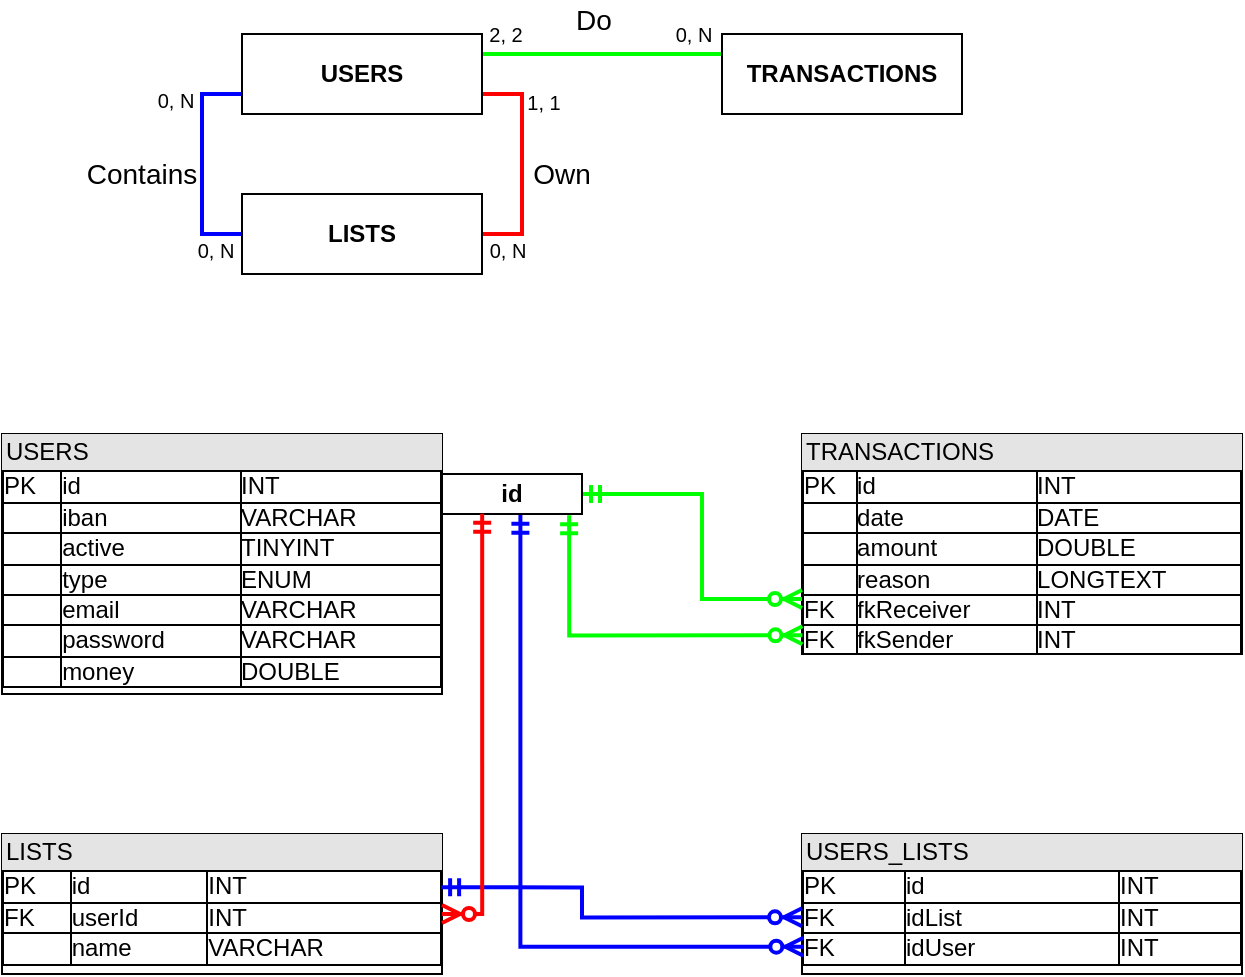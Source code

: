 <mxfile version="12.4.2" type="device" pages="1"><diagram id="ID-jtxy3udIeOUy5Kgvd" name="Page-1"><mxGraphModel dx="749" dy="556" grid="1" gridSize="10" guides="1" tooltips="1" connect="1" arrows="1" fold="1" page="1" pageScale="1" pageWidth="827" pageHeight="1169" math="0" shadow="0"><root><mxCell id="0"/><mxCell id="1" parent="0"/><mxCell id="7dgJWwo_ZDyBxCS1-U-Y-3" style="edgeStyle=orthogonalEdgeStyle;rounded=0;orthogonalLoop=1;jettySize=auto;html=1;exitX=0;exitY=0.75;exitDx=0;exitDy=0;entryX=0;entryY=0.5;entryDx=0;entryDy=0;startArrow=none;startFill=0;endArrow=none;endFill=0;strokeColor=#0000FF;strokeWidth=2;" edge="1" parent="1" source="a1BXvCwBfkuIup8PdiCX-1" target="xw9zMnuqr5ocWsE7yeTE-10"><mxGeometry relative="1" as="geometry"><Array as="points"><mxPoint x="180" y="110"/><mxPoint x="180" y="180"/></Array></mxGeometry></mxCell><mxCell id="7dgJWwo_ZDyBxCS1-U-Y-4" style="edgeStyle=orthogonalEdgeStyle;rounded=0;orthogonalLoop=1;jettySize=auto;html=1;exitX=1;exitY=0.25;exitDx=0;exitDy=0;entryX=0;entryY=0.25;entryDx=0;entryDy=0;startArrow=none;startFill=0;endArrow=none;endFill=0;strokeColor=#00FF00;strokeWidth=2;" edge="1" parent="1" source="a1BXvCwBfkuIup8PdiCX-1" target="Z872bIaQrEAfdKdzAEJT-2"><mxGeometry relative="1" as="geometry"/></mxCell><mxCell id="7dgJWwo_ZDyBxCS1-U-Y-5" style="edgeStyle=orthogonalEdgeStyle;rounded=0;orthogonalLoop=1;jettySize=auto;html=1;exitX=1;exitY=0.75;exitDx=0;exitDy=0;entryX=1;entryY=0.5;entryDx=0;entryDy=0;startArrow=none;startFill=0;endArrow=none;endFill=0;strokeColor=#FF0000;strokeWidth=2;" edge="1" parent="1" source="a1BXvCwBfkuIup8PdiCX-1" target="xw9zMnuqr5ocWsE7yeTE-10"><mxGeometry relative="1" as="geometry"/></mxCell><mxCell id="a1BXvCwBfkuIup8PdiCX-1" value="&lt;font color=&quot;#000000&quot;&gt;USERS&lt;/font&gt;" style="rounded=0;whiteSpace=wrap;html=1;fillColor=#ffffff;fontStyle=1;strokeColor=#000000;" parent="1" vertex="1"><mxGeometry x="200" y="80" width="120" height="40" as="geometry"/></mxCell><mxCell id="a1BXvCwBfkuIup8PdiCX-16" value="Do" style="text;html=1;strokeColor=none;fillColor=none;align=center;verticalAlign=middle;whiteSpace=wrap;rounded=0;fontSize=14;" parent="1" vertex="1"><mxGeometry x="356" y="63" width="40" height="20" as="geometry"/></mxCell><mxCell id="a1BXvCwBfkuIup8PdiCX-21" value="&lt;div style=&quot;box-sizing: border-box ; width: 100% ; background: rgb(228 , 228 , 228) ; padding: 2px ; line-height: 120%&quot;&gt;USERS&lt;/div&gt;&lt;table style=&quot;width: 100% ; font-size: 1em ; border: 1px solid rgb(0 , 0 , 0) ; border-collapse: collapse&quot; cellpadding=&quot;0&quot; cellspacing=&quot;0&quot; border=&quot;1&quot;&gt;&lt;tbody&gt;&lt;tr&gt;&lt;td&gt;PK&lt;/td&gt;&lt;td&gt;id&lt;/td&gt;&lt;td&gt;INT&lt;/td&gt;&lt;/tr&gt;&lt;tr&gt;&lt;td&gt;&lt;br&gt;&lt;/td&gt;&lt;td&gt;iban&lt;/td&gt;&lt;td&gt;VARCHAR&lt;/td&gt;&lt;/tr&gt;&lt;tr&gt;&lt;td&gt;&lt;br&gt;&lt;/td&gt;&lt;td&gt;active&lt;/td&gt;&lt;td&gt;TINYINT&lt;/td&gt;&lt;/tr&gt;&lt;tr&gt;&lt;td&gt;&lt;br&gt;&lt;/td&gt;&lt;td&gt;type&lt;/td&gt;&lt;td&gt;ENUM&lt;/td&gt;&lt;/tr&gt;&lt;tr&gt;&lt;td&gt;&lt;br&gt;&lt;/td&gt;&lt;td&gt;email&lt;/td&gt;&lt;td&gt;VARCHAR&lt;/td&gt;&lt;/tr&gt;&lt;tr&gt;&lt;td&gt;&lt;br&gt;&lt;/td&gt;&lt;td&gt;password&lt;/td&gt;&lt;td&gt;VARCHAR&lt;/td&gt;&lt;/tr&gt;&lt;tr&gt;&lt;td&gt;&lt;br&gt;&lt;/td&gt;&lt;td&gt;money&lt;/td&gt;&lt;td&gt;DOUBLE&lt;/td&gt;&lt;/tr&gt;&lt;/tbody&gt;&lt;/table&gt;" style="verticalAlign=top;align=left;overflow=fill;html=1;rounded=0;fillColor=#ffffff;comic=0;strokeColor=#000000;horizontal=1;fontFamily=Helvetica;spacing=0;" parent="1" vertex="1"><mxGeometry x="80" y="280" width="220" height="130" as="geometry"/></mxCell><mxCell id="Z872bIaQrEAfdKdzAEJT-2" value="&lt;font color=&quot;#000000&quot;&gt;TRANSACTIONS&lt;/font&gt;" style="rounded=0;whiteSpace=wrap;html=1;fillColor=#ffffff;fontStyle=1;strokeColor=#000000;" parent="1" vertex="1"><mxGeometry x="440" y="80" width="120" height="40" as="geometry"/></mxCell><mxCell id="Z872bIaQrEAfdKdzAEJT-3" value="&lt;div style=&quot;box-sizing: border-box ; width: 100% ; background: rgb(228 , 228 , 228) ; padding: 2px ; line-height: 120%&quot;&gt;TRANSACTIONS&lt;/div&gt;&lt;table style=&quot;width: 100% ; font-size: 1em ; border: 1px solid rgb(0 , 0 , 0) ; border-collapse: collapse&quot; cellpadding=&quot;0&quot; cellspacing=&quot;0&quot; border=&quot;1&quot;&gt;&lt;tbody&gt;&lt;tr&gt;&lt;td&gt;PK&lt;/td&gt;&lt;td&gt;id&lt;/td&gt;&lt;td&gt;INT&lt;/td&gt;&lt;/tr&gt;&lt;tr&gt;&lt;td&gt;&lt;br&gt;&lt;/td&gt;&lt;td&gt;date&lt;/td&gt;&lt;td&gt;DATE&lt;/td&gt;&lt;/tr&gt;&lt;tr&gt;&lt;td&gt;&lt;br&gt;&lt;/td&gt;&lt;td&gt;amount&lt;/td&gt;&lt;td&gt;DOUBLE&lt;/td&gt;&lt;/tr&gt;&lt;tr&gt;&lt;td&gt;&lt;br&gt;&lt;/td&gt;&lt;td&gt;reason&lt;/td&gt;&lt;td&gt;LONGTEXT&lt;/td&gt;&lt;/tr&gt;&lt;tr&gt;&lt;td&gt;FK&lt;/td&gt;&lt;td&gt;fkReceiver&lt;/td&gt;&lt;td&gt;INT&lt;/td&gt;&lt;/tr&gt;&lt;tr&gt;&lt;td&gt;FK&lt;/td&gt;&lt;td&gt;fkSender&lt;/td&gt;&lt;td&gt;INT&lt;/td&gt;&lt;/tr&gt;&lt;/tbody&gt;&lt;/table&gt;" style="verticalAlign=top;align=left;overflow=fill;html=1;rounded=0;fillColor=#ffffff;comic=0;strokeColor=#000000;horizontal=1;fontFamily=Helvetica;spacing=0;" parent="1" vertex="1"><mxGeometry x="480" y="280" width="220" height="110" as="geometry"/></mxCell><mxCell id="Z872bIaQrEAfdKdzAEJT-4" style="edgeStyle=orthogonalEdgeStyle;rounded=0;html=1;startArrow=ERmandOne;startFill=0;endArrow=ERzeroToMany;endFill=1;jettySize=auto;orthogonalLoop=1;entryX=0;entryY=0.75;entryDx=0;entryDy=0;exitX=1;exitY=0.5;exitDx=0;exitDy=0;strokeColor=#00FF00;strokeWidth=2;" parent="1" source="xw9zMnuqr5ocWsE7yeTE-8" target="Z872bIaQrEAfdKdzAEJT-3" edge="1"><mxGeometry relative="1" as="geometry"><mxPoint x="375" y="260" as="sourcePoint"/><mxPoint x="410" y="410" as="targetPoint"/><Array as="points"><mxPoint x="430" y="310"/><mxPoint x="430" y="363"/></Array></mxGeometry></mxCell><mxCell id="Z872bIaQrEAfdKdzAEJT-5" style="edgeStyle=orthogonalEdgeStyle;rounded=0;html=1;entryX=0.001;entryY=0.915;startArrow=ERmandOne;startFill=0;endArrow=ERzeroToMany;endFill=1;jettySize=auto;orthogonalLoop=1;entryDx=0;entryDy=0;entryPerimeter=0;exitX=0.908;exitY=1.033;exitDx=0;exitDy=0;exitPerimeter=0;strokeWidth=2;strokeColor=#00FF00;" parent="1" source="xw9zMnuqr5ocWsE7yeTE-8" target="Z872bIaQrEAfdKdzAEJT-3" edge="1"><mxGeometry relative="1" as="geometry"><mxPoint x="360" y="300" as="sourcePoint"/><mxPoint x="410" y="420" as="targetPoint"/><Array as="points"><mxPoint x="364" y="381"/></Array></mxGeometry></mxCell><mxCell id="xw9zMnuqr5ocWsE7yeTE-1" value="&lt;div style=&quot;box-sizing: border-box ; width: 100% ; background: rgb(228 , 228 , 228) ; padding: 2px ; line-height: 120%&quot;&gt;LISTS&lt;/div&gt;&lt;table style=&quot;width: 100% ; font-size: 1em ; border: 1px solid rgb(0 , 0 , 0) ; border-collapse: collapse&quot; cellpadding=&quot;0&quot; cellspacing=&quot;0&quot; border=&quot;1&quot;&gt;&lt;tbody&gt;&lt;tr&gt;&lt;td&gt;PK&lt;/td&gt;&lt;td&gt;id&lt;/td&gt;&lt;td&gt;INT&lt;/td&gt;&lt;/tr&gt;&lt;tr&gt;&lt;td&gt;FK&lt;/td&gt;&lt;td&gt;userId&lt;/td&gt;&lt;td&gt;INT&lt;/td&gt;&lt;/tr&gt;&lt;tr&gt;&lt;td&gt;&lt;br&gt;&lt;/td&gt;&lt;td&gt;name&lt;/td&gt;&lt;td&gt;VARCHAR&lt;/td&gt;&lt;/tr&gt;&lt;/tbody&gt;&lt;/table&gt;" style="verticalAlign=top;align=left;overflow=fill;html=1;rounded=0;fillColor=#ffffff;comic=0;strokeColor=#000000;horizontal=1;fontFamily=Helvetica;spacing=0;" parent="1" vertex="1"><mxGeometry x="80" y="480" width="220" height="70" as="geometry"/></mxCell><mxCell id="xw9zMnuqr5ocWsE7yeTE-2" value="&lt;div style=&quot;box-sizing: border-box ; width: 100% ; background: rgb(228 , 228 , 228) ; padding: 2px ; line-height: 120%&quot;&gt;USERS_LISTS&lt;/div&gt;&lt;table style=&quot;width: 100% ; font-size: 1em ; border: 1px solid rgb(0 , 0 , 0) ; border-collapse: collapse&quot; cellpadding=&quot;0&quot; cellspacing=&quot;0&quot; border=&quot;1&quot;&gt;&lt;tbody&gt;&lt;tr&gt;&lt;td&gt;PK&lt;/td&gt;&lt;td&gt;id&lt;/td&gt;&lt;td&gt;INT&lt;/td&gt;&lt;/tr&gt;&lt;tr&gt;&lt;td&gt;FK&lt;/td&gt;&lt;td&gt;idList&lt;/td&gt;&lt;td&gt;INT&lt;/td&gt;&lt;/tr&gt;&lt;tr&gt;&lt;td&gt;FK&lt;/td&gt;&lt;td&gt;idUser&lt;/td&gt;&lt;td&gt;INT&lt;/td&gt;&lt;/tr&gt;&lt;/tbody&gt;&lt;/table&gt;" style="verticalAlign=top;align=left;overflow=fill;html=1;rounded=0;fillColor=#ffffff;comic=0;strokeColor=#000000;horizontal=1;fontFamily=Helvetica;spacing=0;" parent="1" vertex="1"><mxGeometry x="480" y="480" width="220" height="70" as="geometry"/></mxCell><mxCell id="xw9zMnuqr5ocWsE7yeTE-3" style="edgeStyle=orthogonalEdgeStyle;rounded=0;html=1;startArrow=ERmandOne;startFill=0;endArrow=ERzeroToMany;endFill=1;jettySize=auto;orthogonalLoop=1;exitX=0.56;exitY=1.02;exitDx=0;exitDy=0;exitPerimeter=0;entryX=0.003;entryY=0.805;entryDx=0;entryDy=0;entryPerimeter=0;strokeColor=#0000FF;strokeWidth=2;" parent="1" source="xw9zMnuqr5ocWsE7yeTE-8" target="xw9zMnuqr5ocWsE7yeTE-2" edge="1"><mxGeometry relative="1" as="geometry"><mxPoint x="330" y="320" as="sourcePoint"/><mxPoint x="390" y="540" as="targetPoint"/><Array as="points"><mxPoint x="339" y="536"/></Array></mxGeometry></mxCell><mxCell id="xw9zMnuqr5ocWsE7yeTE-5" style="edgeStyle=orthogonalEdgeStyle;rounded=0;html=1;startArrow=ERmandOne;startFill=0;endArrow=ERzeroToMany;endFill=1;jettySize=auto;orthogonalLoop=1;exitX=0.998;exitY=0.381;exitDx=0;exitDy=0;exitPerimeter=0;entryX=0;entryY=0.595;entryDx=0;entryDy=0;entryPerimeter=0;strokeWidth=2;strokeColor=#0000FF;" parent="1" source="xw9zMnuqr5ocWsE7yeTE-1" target="xw9zMnuqr5ocWsE7yeTE-2" edge="1"><mxGeometry relative="1" as="geometry"><mxPoint x="300" y="507" as="sourcePoint"/><mxPoint x="450" y="475" as="targetPoint"/><Array as="points"><mxPoint x="370" y="506"/><mxPoint x="370" y="522"/></Array></mxGeometry></mxCell><mxCell id="xw9zMnuqr5ocWsE7yeTE-8" value="&lt;font color=&quot;#000000&quot;&gt;id&lt;/font&gt;" style="rounded=0;whiteSpace=wrap;html=1;fillColor=#ffffff;fontStyle=1;strokeColor=#000000;" parent="1" vertex="1"><mxGeometry x="300" y="300" width="70" height="20" as="geometry"/></mxCell><mxCell id="xw9zMnuqr5ocWsE7yeTE-9" style="edgeStyle=orthogonalEdgeStyle;rounded=0;html=1;startArrow=ERzeroToMany;startFill=1;endArrow=ERmandOne;endFill=0;jettySize=auto;orthogonalLoop=1;entryX=0.287;entryY=0.992;entryDx=0;entryDy=0;entryPerimeter=0;strokeColor=#FF0000;strokeWidth=2;" parent="1" target="xw9zMnuqr5ocWsE7yeTE-8" edge="1"><mxGeometry relative="1" as="geometry"><mxPoint x="300" y="520" as="sourcePoint"/><mxPoint x="320" y="330" as="targetPoint"/><Array as="points"><mxPoint x="320" y="520"/></Array></mxGeometry></mxCell><mxCell id="xw9zMnuqr5ocWsE7yeTE-10" value="&lt;font color=&quot;#000000&quot;&gt;LISTS&lt;/font&gt;" style="rounded=0;whiteSpace=wrap;html=1;fillColor=#ffffff;fontStyle=1;strokeColor=#000000;" parent="1" vertex="1"><mxGeometry x="200" y="160" width="120" height="40" as="geometry"/></mxCell><mxCell id="xw9zMnuqr5ocWsE7yeTE-12" value="2, 2" style="text;html=1;strokeColor=none;fillColor=none;align=center;verticalAlign=middle;whiteSpace=wrap;rounded=0;fontSize=10;" parent="1" vertex="1"><mxGeometry x="317" y="70" width="30" height="20" as="geometry"/></mxCell><mxCell id="xw9zMnuqr5ocWsE7yeTE-14" value="Own" style="text;html=1;strokeColor=none;fillColor=none;align=center;verticalAlign=middle;whiteSpace=wrap;rounded=0;fontSize=14;" parent="1" vertex="1"><mxGeometry x="340" y="140" width="40" height="20" as="geometry"/></mxCell><mxCell id="xw9zMnuqr5ocWsE7yeTE-15" value="Contains" style="text;html=1;strokeColor=none;fillColor=none;align=center;verticalAlign=middle;whiteSpace=wrap;rounded=0;fontSize=14;" parent="1" vertex="1"><mxGeometry x="130" y="140" width="40" height="20" as="geometry"/></mxCell><mxCell id="7dgJWwo_ZDyBxCS1-U-Y-1" value="0, N" style="text;html=1;strokeColor=none;fillColor=none;align=center;verticalAlign=middle;whiteSpace=wrap;rounded=0;fontSize=10;" vertex="1" parent="1"><mxGeometry x="411" y="70" width="30" height="20" as="geometry"/></mxCell><mxCell id="7dgJWwo_ZDyBxCS1-U-Y-6" value="1, 1" style="text;html=1;strokeColor=none;fillColor=none;align=center;verticalAlign=middle;whiteSpace=wrap;rounded=0;fontSize=10;" vertex="1" parent="1"><mxGeometry x="336" y="104" width="30" height="20" as="geometry"/></mxCell><mxCell id="7dgJWwo_ZDyBxCS1-U-Y-7" value="0, N" style="text;html=1;strokeColor=none;fillColor=none;align=center;verticalAlign=middle;whiteSpace=wrap;rounded=0;fontSize=10;" vertex="1" parent="1"><mxGeometry x="318" y="178" width="30" height="20" as="geometry"/></mxCell><mxCell id="7dgJWwo_ZDyBxCS1-U-Y-8" value="0, N" style="text;html=1;strokeColor=none;fillColor=none;align=center;verticalAlign=middle;whiteSpace=wrap;rounded=0;fontSize=10;" vertex="1" parent="1"><mxGeometry x="172" y="178" width="30" height="20" as="geometry"/></mxCell><mxCell id="7dgJWwo_ZDyBxCS1-U-Y-9" value="0, N" style="text;html=1;strokeColor=none;fillColor=none;align=center;verticalAlign=middle;whiteSpace=wrap;rounded=0;fontSize=10;" vertex="1" parent="1"><mxGeometry x="152" y="103" width="30" height="20" as="geometry"/></mxCell></root></mxGraphModel></diagram></mxfile>